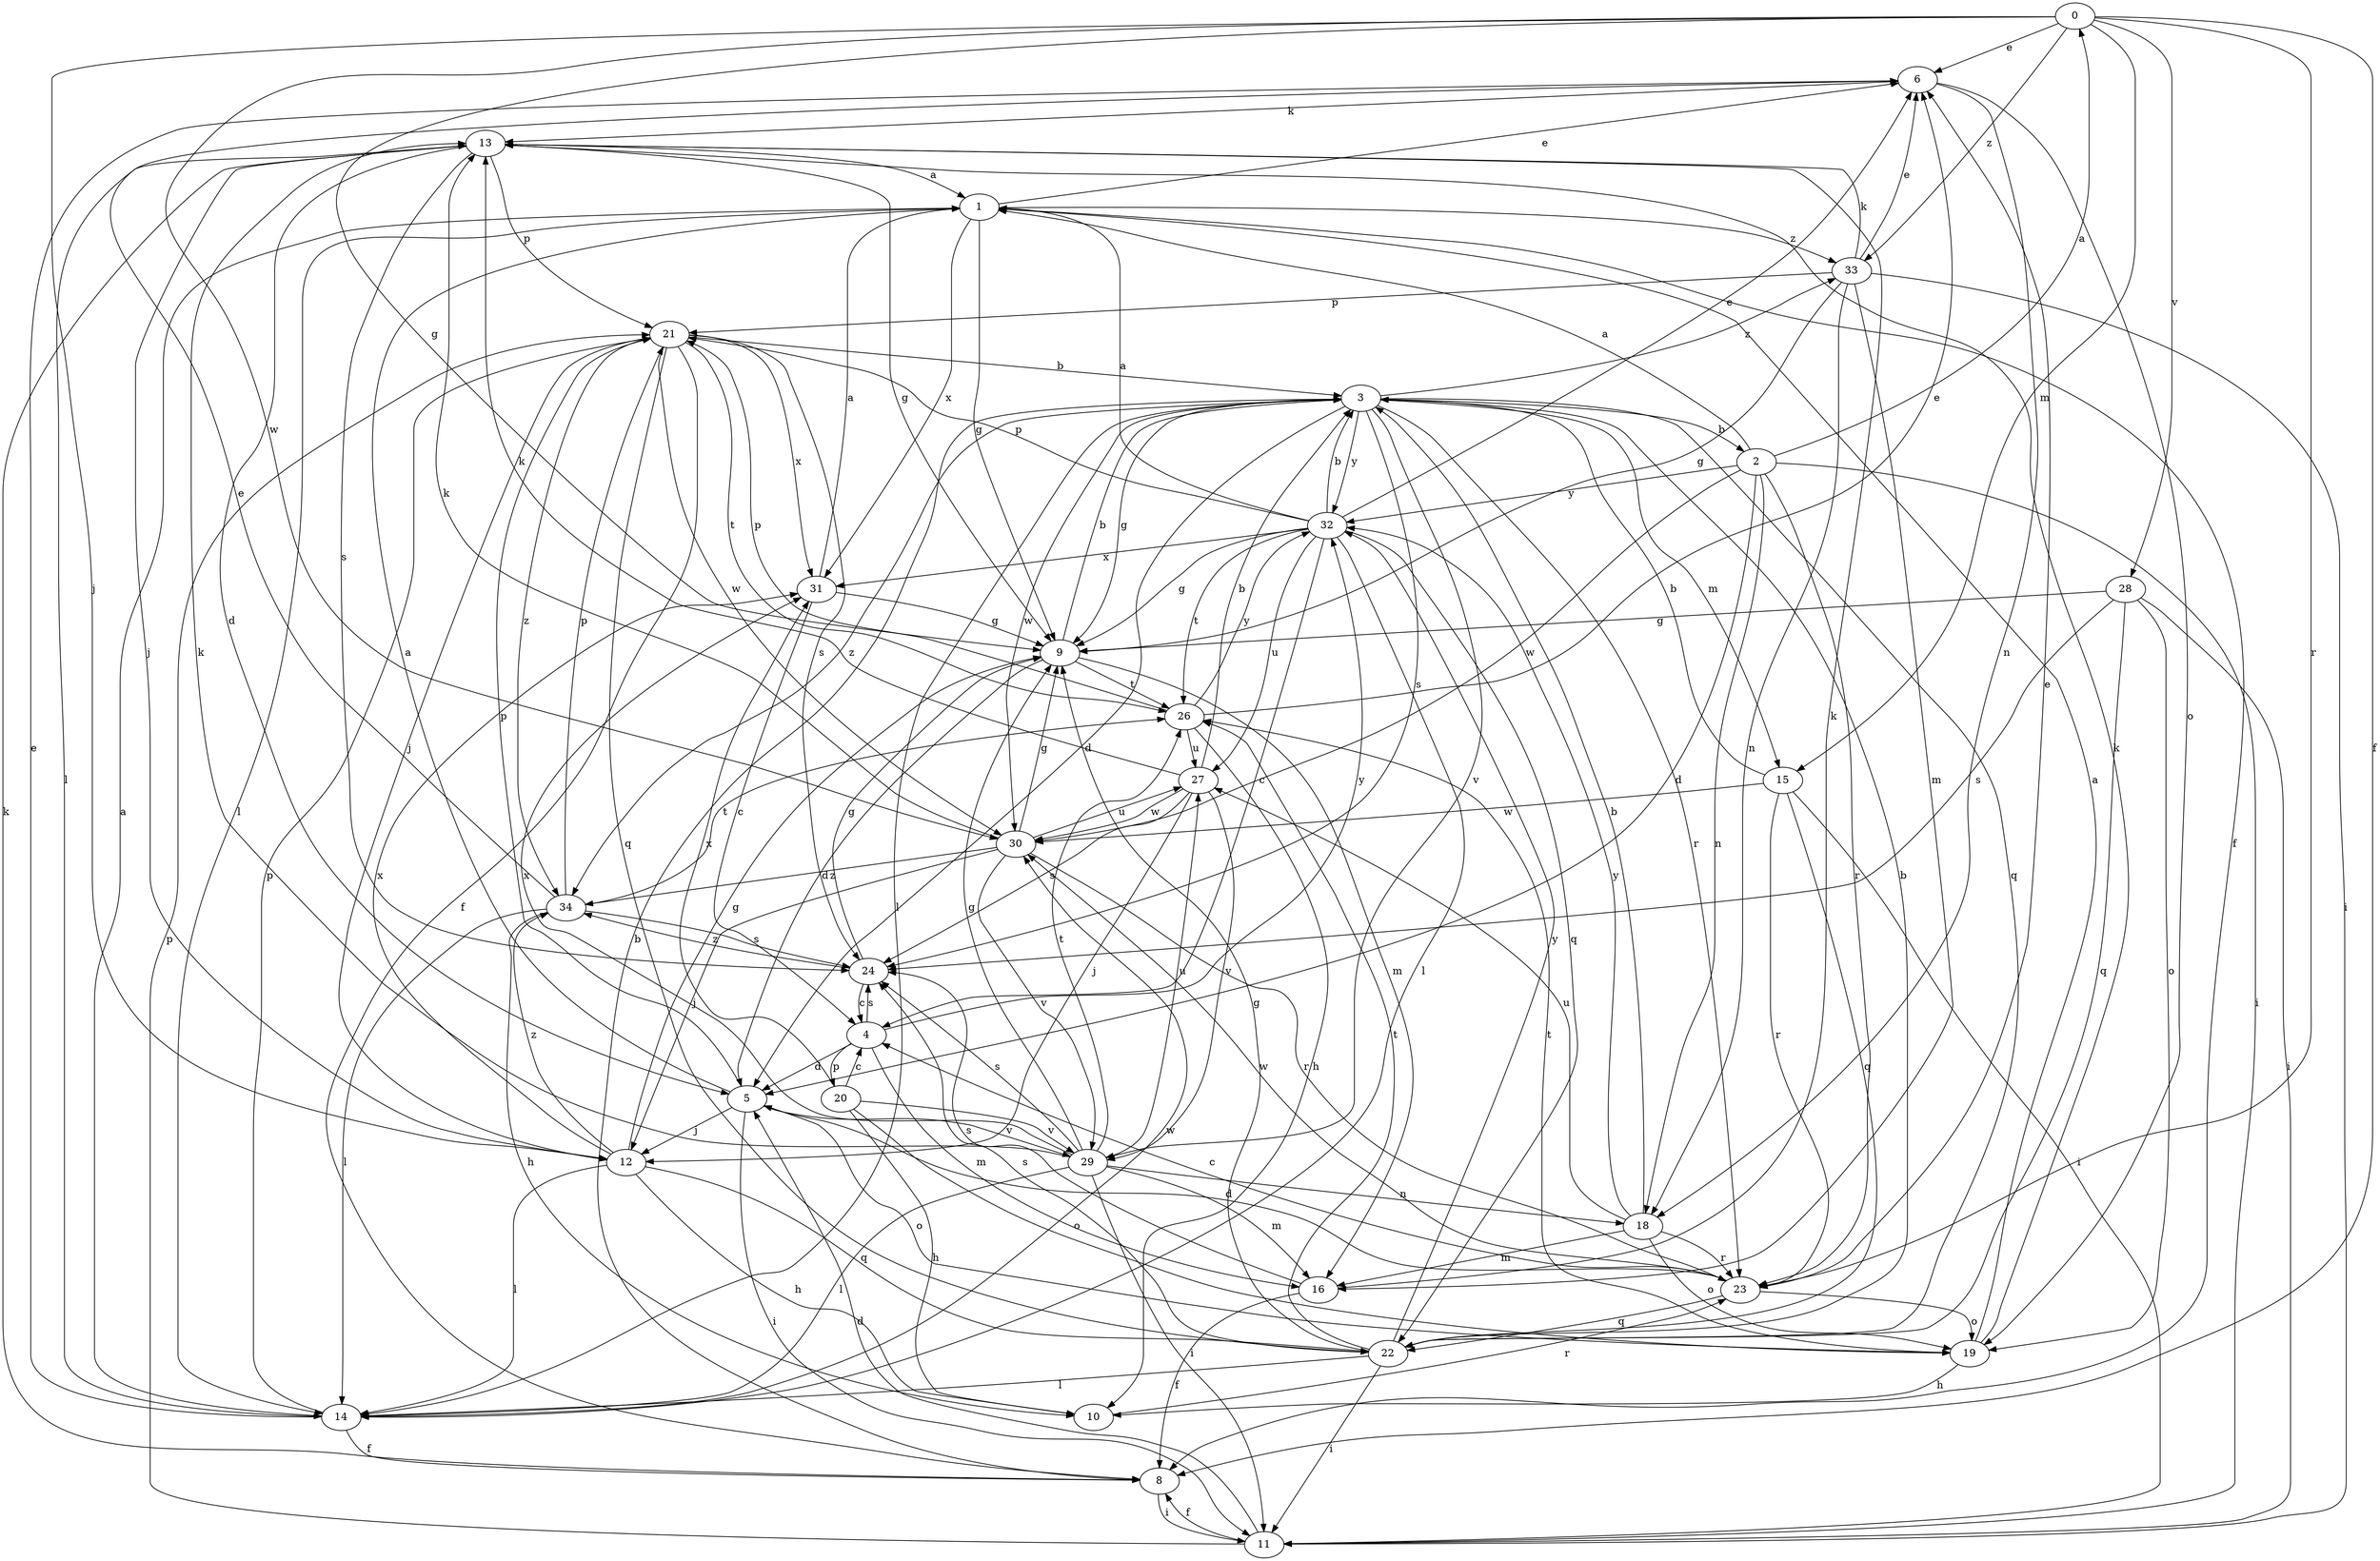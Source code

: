 strict digraph  {
0;
1;
2;
3;
4;
5;
6;
8;
9;
10;
11;
12;
13;
14;
15;
16;
18;
19;
20;
21;
22;
23;
24;
26;
27;
28;
29;
30;
31;
32;
33;
34;
0 -> 6  [label=e];
0 -> 8  [label=f];
0 -> 9  [label=g];
0 -> 12  [label=j];
0 -> 15  [label=m];
0 -> 23  [label=r];
0 -> 28  [label=v];
0 -> 30  [label=w];
0 -> 33  [label=z];
1 -> 6  [label=e];
1 -> 8  [label=f];
1 -> 9  [label=g];
1 -> 14  [label=l];
1 -> 31  [label=x];
1 -> 33  [label=z];
2 -> 0  [label=a];
2 -> 1  [label=a];
2 -> 5  [label=d];
2 -> 11  [label=i];
2 -> 18  [label=n];
2 -> 23  [label=r];
2 -> 30  [label=w];
2 -> 32  [label=y];
3 -> 2  [label=b];
3 -> 5  [label=d];
3 -> 9  [label=g];
3 -> 14  [label=l];
3 -> 15  [label=m];
3 -> 22  [label=q];
3 -> 23  [label=r];
3 -> 24  [label=s];
3 -> 29  [label=v];
3 -> 30  [label=w];
3 -> 32  [label=y];
3 -> 33  [label=z];
3 -> 34  [label=z];
4 -> 5  [label=d];
4 -> 16  [label=m];
4 -> 20  [label=p];
4 -> 24  [label=s];
4 -> 32  [label=y];
5 -> 1  [label=a];
5 -> 11  [label=i];
5 -> 12  [label=j];
5 -> 19  [label=o];
5 -> 21  [label=p];
5 -> 29  [label=v];
6 -> 13  [label=k];
6 -> 18  [label=n];
6 -> 19  [label=o];
8 -> 3  [label=b];
8 -> 11  [label=i];
8 -> 13  [label=k];
9 -> 3  [label=b];
9 -> 5  [label=d];
9 -> 16  [label=m];
9 -> 26  [label=t];
10 -> 23  [label=r];
11 -> 5  [label=d];
11 -> 8  [label=f];
11 -> 21  [label=p];
12 -> 9  [label=g];
12 -> 10  [label=h];
12 -> 14  [label=l];
12 -> 22  [label=q];
12 -> 31  [label=x];
12 -> 34  [label=z];
13 -> 1  [label=a];
13 -> 5  [label=d];
13 -> 9  [label=g];
13 -> 12  [label=j];
13 -> 14  [label=l];
13 -> 21  [label=p];
13 -> 24  [label=s];
14 -> 1  [label=a];
14 -> 6  [label=e];
14 -> 8  [label=f];
14 -> 21  [label=p];
14 -> 30  [label=w];
15 -> 3  [label=b];
15 -> 11  [label=i];
15 -> 22  [label=q];
15 -> 23  [label=r];
15 -> 30  [label=w];
16 -> 8  [label=f];
16 -> 13  [label=k];
16 -> 24  [label=s];
18 -> 3  [label=b];
18 -> 16  [label=m];
18 -> 19  [label=o];
18 -> 23  [label=r];
18 -> 27  [label=u];
18 -> 32  [label=y];
19 -> 1  [label=a];
19 -> 10  [label=h];
19 -> 13  [label=k];
19 -> 26  [label=t];
20 -> 4  [label=c];
20 -> 10  [label=h];
20 -> 19  [label=o];
20 -> 29  [label=v];
20 -> 31  [label=x];
21 -> 3  [label=b];
21 -> 8  [label=f];
21 -> 12  [label=j];
21 -> 22  [label=q];
21 -> 24  [label=s];
21 -> 26  [label=t];
21 -> 30  [label=w];
21 -> 31  [label=x];
21 -> 34  [label=z];
22 -> 3  [label=b];
22 -> 9  [label=g];
22 -> 11  [label=i];
22 -> 14  [label=l];
22 -> 24  [label=s];
22 -> 26  [label=t];
22 -> 32  [label=y];
23 -> 4  [label=c];
23 -> 5  [label=d];
23 -> 6  [label=e];
23 -> 19  [label=o];
23 -> 22  [label=q];
23 -> 30  [label=w];
24 -> 4  [label=c];
24 -> 9  [label=g];
24 -> 34  [label=z];
26 -> 6  [label=e];
26 -> 10  [label=h];
26 -> 21  [label=p];
26 -> 27  [label=u];
26 -> 32  [label=y];
27 -> 3  [label=b];
27 -> 12  [label=j];
27 -> 13  [label=k];
27 -> 24  [label=s];
27 -> 29  [label=v];
27 -> 30  [label=w];
28 -> 9  [label=g];
28 -> 11  [label=i];
28 -> 19  [label=o];
28 -> 22  [label=q];
28 -> 24  [label=s];
29 -> 9  [label=g];
29 -> 11  [label=i];
29 -> 13  [label=k];
29 -> 14  [label=l];
29 -> 16  [label=m];
29 -> 18  [label=n];
29 -> 24  [label=s];
29 -> 26  [label=t];
29 -> 27  [label=u];
29 -> 31  [label=x];
30 -> 9  [label=g];
30 -> 12  [label=j];
30 -> 13  [label=k];
30 -> 23  [label=r];
30 -> 27  [label=u];
30 -> 29  [label=v];
30 -> 34  [label=z];
31 -> 1  [label=a];
31 -> 4  [label=c];
31 -> 9  [label=g];
32 -> 1  [label=a];
32 -> 3  [label=b];
32 -> 4  [label=c];
32 -> 6  [label=e];
32 -> 9  [label=g];
32 -> 14  [label=l];
32 -> 21  [label=p];
32 -> 22  [label=q];
32 -> 26  [label=t];
32 -> 27  [label=u];
32 -> 31  [label=x];
33 -> 6  [label=e];
33 -> 9  [label=g];
33 -> 11  [label=i];
33 -> 13  [label=k];
33 -> 16  [label=m];
33 -> 18  [label=n];
33 -> 21  [label=p];
34 -> 6  [label=e];
34 -> 10  [label=h];
34 -> 14  [label=l];
34 -> 21  [label=p];
34 -> 24  [label=s];
34 -> 26  [label=t];
}
